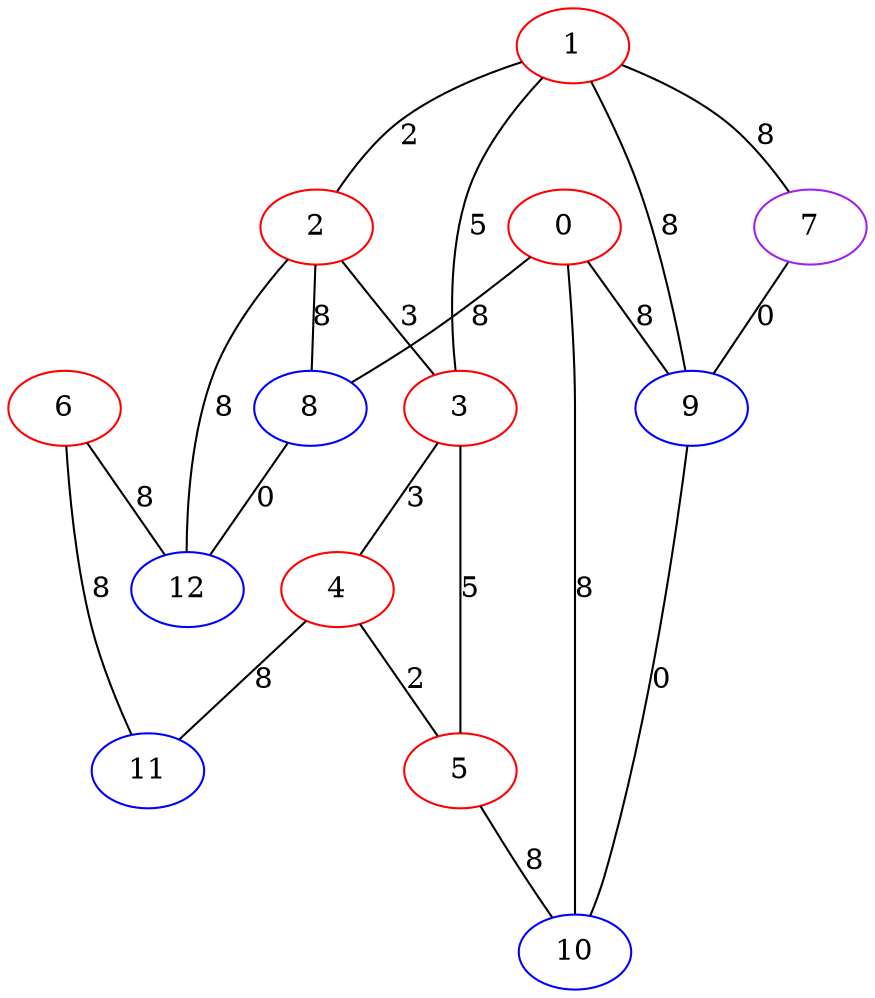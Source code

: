graph "" {
0 [color=red, weight=1];
1 [color=red, weight=1];
2 [color=red, weight=1];
3 [color=red, weight=1];
4 [color=red, weight=1];
5 [color=red, weight=1];
6 [color=red, weight=1];
7 [color=purple, weight=4];
8 [color=blue, weight=3];
9 [color=blue, weight=3];
10 [color=blue, weight=3];
11 [color=blue, weight=3];
12 [color=blue, weight=3];
0 -- 8  [key=0, label=8];
0 -- 9  [key=0, label=8];
0 -- 10  [key=0, label=8];
1 -- 9  [key=0, label=8];
1 -- 2  [key=0, label=2];
1 -- 3  [key=0, label=5];
1 -- 7  [key=0, label=8];
2 -- 8  [key=0, label=8];
2 -- 3  [key=0, label=3];
2 -- 12  [key=0, label=8];
3 -- 4  [key=0, label=3];
3 -- 5  [key=0, label=5];
4 -- 11  [key=0, label=8];
4 -- 5  [key=0, label=2];
5 -- 10  [key=0, label=8];
6 -- 11  [key=0, label=8];
6 -- 12  [key=0, label=8];
7 -- 9  [key=0, label=0];
8 -- 12  [key=0, label=0];
9 -- 10  [key=0, label=0];
}

